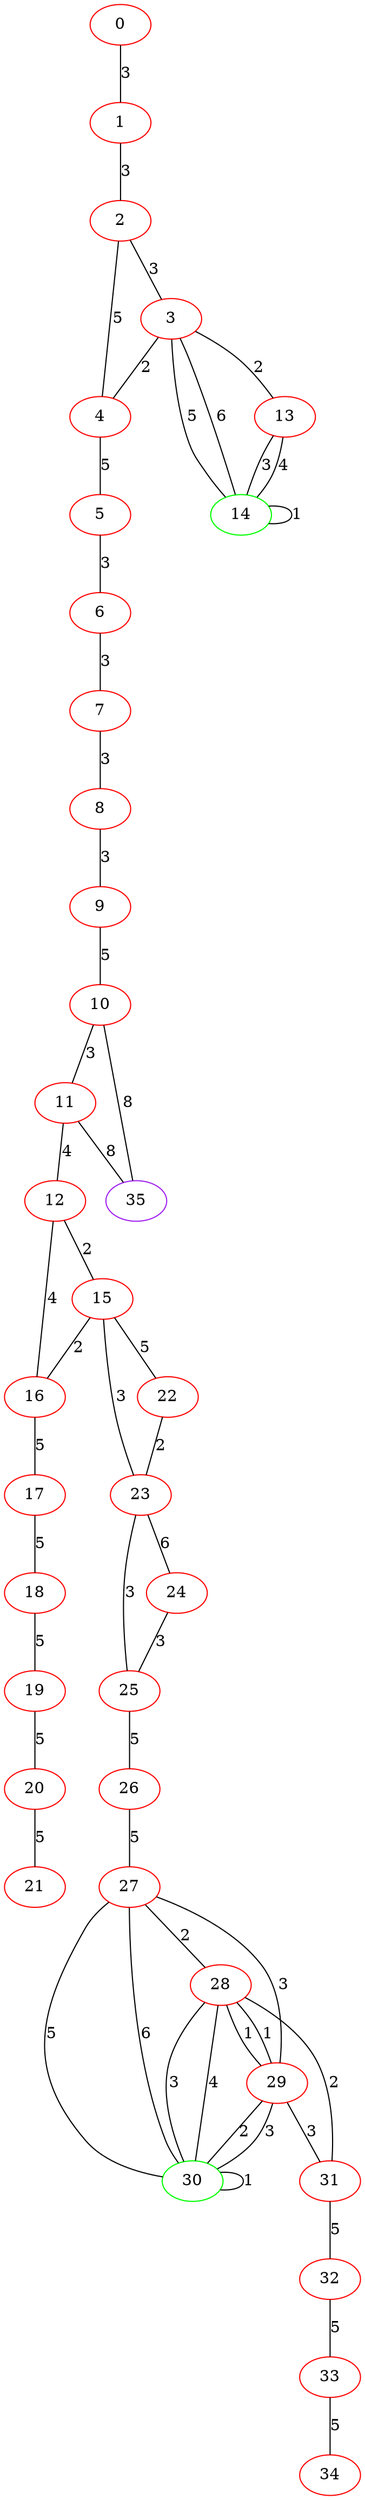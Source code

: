 graph "" {
0 [color=red, weight=1];
1 [color=red, weight=1];
2 [color=red, weight=1];
3 [color=red, weight=1];
4 [color=red, weight=1];
5 [color=red, weight=1];
6 [color=red, weight=1];
7 [color=red, weight=1];
8 [color=red, weight=1];
9 [color=red, weight=1];
10 [color=red, weight=1];
11 [color=red, weight=1];
12 [color=red, weight=1];
13 [color=red, weight=1];
14 [color=green, weight=2];
15 [color=red, weight=1];
16 [color=red, weight=1];
17 [color=red, weight=1];
18 [color=red, weight=1];
19 [color=red, weight=1];
20 [color=red, weight=1];
21 [color=red, weight=1];
22 [color=red, weight=1];
23 [color=red, weight=1];
24 [color=red, weight=1];
25 [color=red, weight=1];
26 [color=red, weight=1];
27 [color=red, weight=1];
28 [color=red, weight=1];
29 [color=red, weight=1];
30 [color=green, weight=2];
31 [color=red, weight=1];
32 [color=red, weight=1];
33 [color=red, weight=1];
34 [color=red, weight=1];
35 [color=purple, weight=4];
0 -- 1  [key=0, label=3];
1 -- 2  [key=0, label=3];
2 -- 3  [key=0, label=3];
2 -- 4  [key=0, label=5];
3 -- 4  [key=0, label=2];
3 -- 13  [key=0, label=2];
3 -- 14  [key=0, label=5];
3 -- 14  [key=1, label=6];
4 -- 5  [key=0, label=5];
5 -- 6  [key=0, label=3];
6 -- 7  [key=0, label=3];
7 -- 8  [key=0, label=3];
8 -- 9  [key=0, label=3];
9 -- 10  [key=0, label=5];
10 -- 11  [key=0, label=3];
10 -- 35  [key=0, label=8];
11 -- 35  [key=0, label=8];
11 -- 12  [key=0, label=4];
12 -- 16  [key=0, label=4];
12 -- 15  [key=0, label=2];
13 -- 14  [key=0, label=3];
13 -- 14  [key=1, label=4];
14 -- 14  [key=0, label=1];
15 -- 16  [key=0, label=2];
15 -- 22  [key=0, label=5];
15 -- 23  [key=0, label=3];
16 -- 17  [key=0, label=5];
17 -- 18  [key=0, label=5];
18 -- 19  [key=0, label=5];
19 -- 20  [key=0, label=5];
20 -- 21  [key=0, label=5];
22 -- 23  [key=0, label=2];
23 -- 24  [key=0, label=6];
23 -- 25  [key=0, label=3];
24 -- 25  [key=0, label=3];
25 -- 26  [key=0, label=5];
26 -- 27  [key=0, label=5];
27 -- 28  [key=0, label=2];
27 -- 29  [key=0, label=3];
27 -- 30  [key=0, label=5];
27 -- 30  [key=1, label=6];
28 -- 29  [key=0, label=1];
28 -- 29  [key=1, label=1];
28 -- 30  [key=0, label=3];
28 -- 30  [key=1, label=4];
28 -- 31  [key=0, label=2];
29 -- 30  [key=0, label=2];
29 -- 30  [key=1, label=3];
29 -- 31  [key=0, label=3];
30 -- 30  [key=0, label=1];
31 -- 32  [key=0, label=5];
32 -- 33  [key=0, label=5];
33 -- 34  [key=0, label=5];
}
